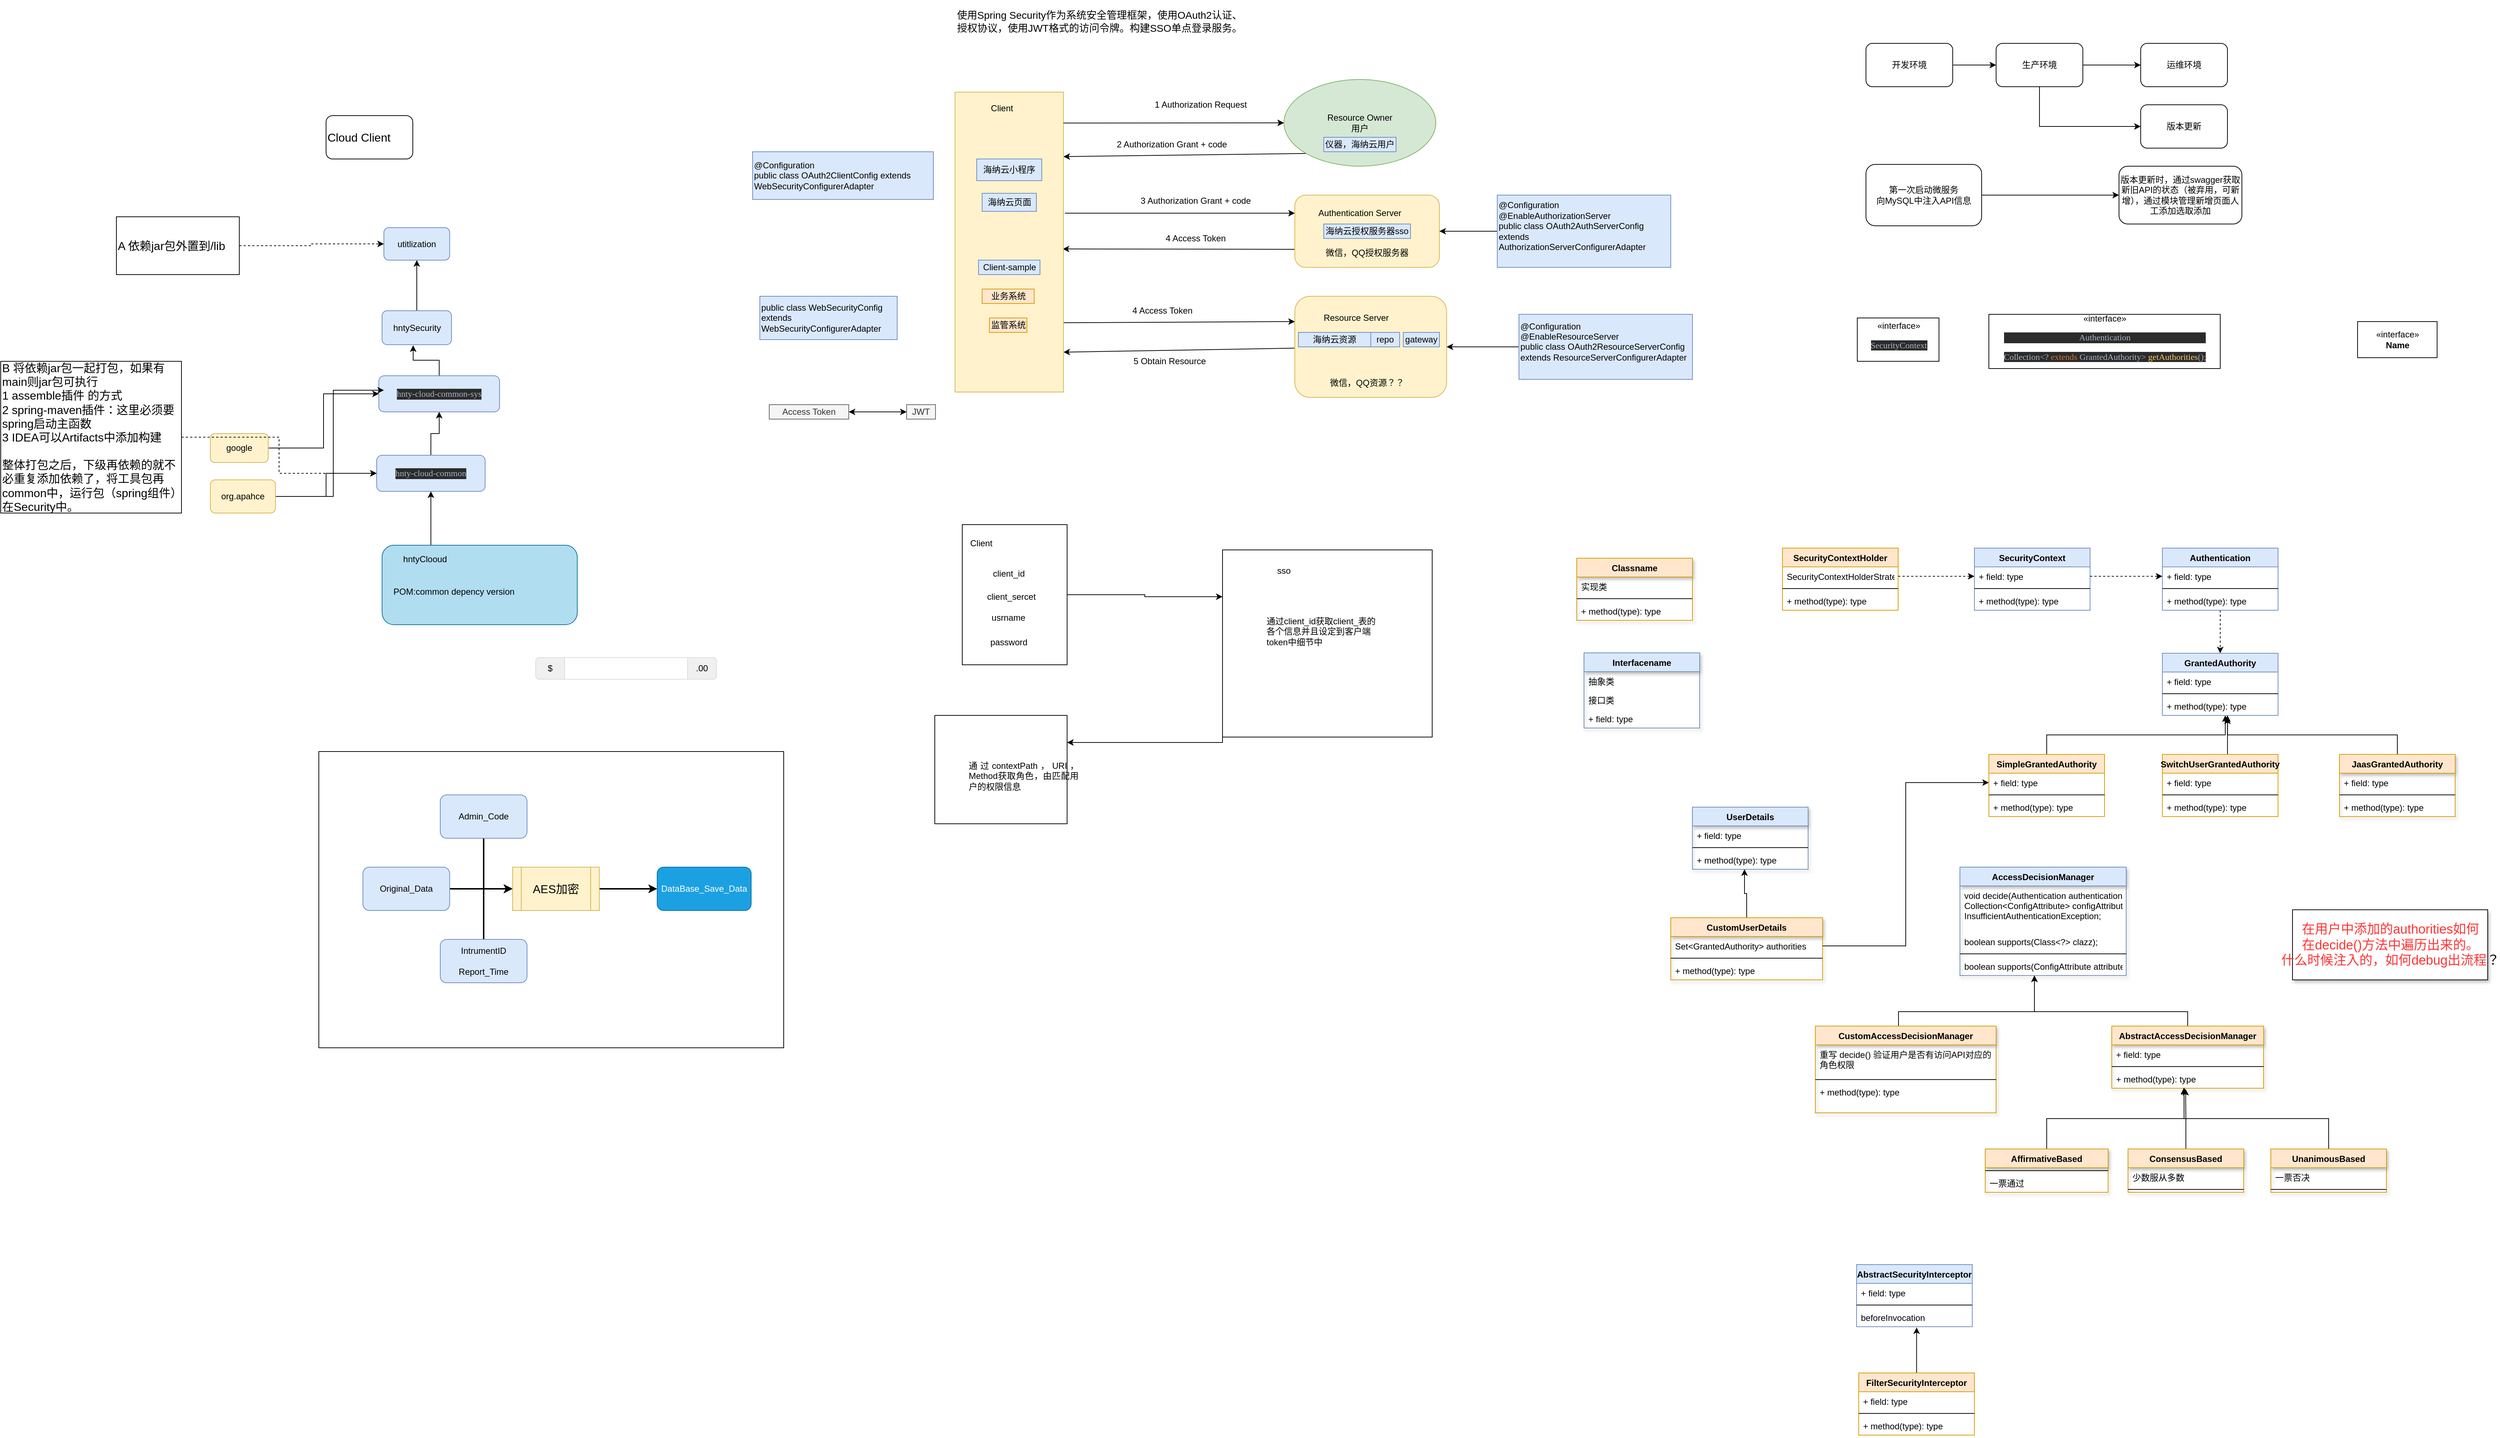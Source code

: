 <mxfile version="12.4.8" type="github">
  <diagram id="NZ1MvinwC9dphN5qzvx4" name="Page-1">
    <mxGraphModel dx="2658" dy="651" grid="1" gridSize="10" guides="1" tooltips="1" connect="1" arrows="1" fold="1" page="1" pageScale="1" pageWidth="827" pageHeight="1169" math="0" shadow="0">
      <root>
        <mxCell id="0"/>
        <mxCell id="1" parent="0"/>
        <mxCell id="QCKz1rk2ccgRRMg8vA8--26" value="" style="rounded=0;whiteSpace=wrap;html=1;" parent="1" vertex="1">
          <mxGeometry x="72" y="1050" width="183" height="150" as="geometry"/>
        </mxCell>
        <mxCell id="hAzDHQYxlsSDVjP9j_ip-12" value="" style="rounded=0;whiteSpace=wrap;html=1;" parent="1" vertex="1">
          <mxGeometry x="-780" y="1100" width="643" height="410" as="geometry"/>
        </mxCell>
        <mxCell id="EbfM9CHVRym8zktASDZ2-1" value="&lt;p class=&quot;MsoNormal&quot;&gt;&lt;span style=&quot;font-size: 10.5pt&quot;&gt;&lt;font face=&quot;等线&quot;&gt;使用&lt;/font&gt;Spring&lt;/span&gt;&lt;span style=&quot;font-size: 10.5pt&quot;&gt;&amp;nbsp;Security&lt;/span&gt;&lt;span style=&quot;font-size: 10.5pt&quot;&gt;作为系统安全管理框架，使用&lt;/span&gt;&lt;span style=&quot;font-size: 10.5pt&quot;&gt;OAuth2&lt;/span&gt;&lt;span style=&quot;font-size: 10.5pt&quot;&gt;认证、授权协议，使用&lt;/span&gt;&lt;span style=&quot;font-size: 10.5pt&quot;&gt;JWT&lt;/span&gt;&lt;span style=&quot;font-size: 10.5pt&quot;&gt;&lt;font face=&quot;等线&quot;&gt;格式的访问令牌。构建&lt;/font&gt;SSO单点登录服务。&lt;/span&gt;&lt;/p&gt;" style="text;html=1;strokeColor=none;fillColor=none;align=center;verticalAlign=middle;whiteSpace=wrap;rounded=0;" parent="1" vertex="1">
          <mxGeometry x="100" y="60" width="400" height="60" as="geometry"/>
        </mxCell>
        <mxCell id="EbfM9CHVRym8zktASDZ2-30" style="edgeStyle=none;rounded=0;orthogonalLoop=1;jettySize=auto;html=1;exitX=0;exitY=1;exitDx=0;exitDy=0;entryX=1;entryY=0.215;entryDx=0;entryDy=0;entryPerimeter=0;" parent="1" source="EbfM9CHVRym8zktASDZ2-14" target="EbfM9CHVRym8zktASDZ2-17" edge="1">
          <mxGeometry relative="1" as="geometry"/>
        </mxCell>
        <mxCell id="EbfM9CHVRym8zktASDZ2-14" value="Resource Owner&lt;br&gt;用户" style="ellipse;whiteSpace=wrap;html=1;fillColor=#d5e8d4;strokeColor=#82b366;" parent="1" vertex="1">
          <mxGeometry x="555" y="170" width="210" height="120" as="geometry"/>
        </mxCell>
        <mxCell id="EbfM9CHVRym8zktASDZ2-38" style="edgeStyle=none;rounded=0;orthogonalLoop=1;jettySize=auto;html=1;exitX=0;exitY=0.75;exitDx=0;exitDy=0;entryX=0.993;entryY=0.523;entryDx=0;entryDy=0;entryPerimeter=0;" parent="1" source="EbfM9CHVRym8zktASDZ2-15" target="EbfM9CHVRym8zktASDZ2-17" edge="1">
          <mxGeometry relative="1" as="geometry"/>
        </mxCell>
        <mxCell id="EbfM9CHVRym8zktASDZ2-15" value="" style="rounded=1;whiteSpace=wrap;html=1;fillColor=#fff2cc;strokeColor=#d6b656;" parent="1" vertex="1">
          <mxGeometry x="570" y="330" width="200" height="100" as="geometry"/>
        </mxCell>
        <mxCell id="EbfM9CHVRym8zktASDZ2-41" style="edgeStyle=none;rounded=0;orthogonalLoop=1;jettySize=auto;html=1;entryX=1;entryY=0.867;entryDx=0;entryDy=0;entryPerimeter=0;" parent="1" source="EbfM9CHVRym8zktASDZ2-16" target="EbfM9CHVRym8zktASDZ2-17" edge="1">
          <mxGeometry relative="1" as="geometry"/>
        </mxCell>
        <mxCell id="EbfM9CHVRym8zktASDZ2-16" value="" style="rounded=1;whiteSpace=wrap;html=1;fillColor=#fff2cc;strokeColor=#d6b656;" parent="1" vertex="1">
          <mxGeometry x="570" y="470" width="210" height="140" as="geometry"/>
        </mxCell>
        <mxCell id="EbfM9CHVRym8zktASDZ2-40" style="edgeStyle=none;rounded=0;orthogonalLoop=1;jettySize=auto;html=1;exitX=0.993;exitY=0.769;exitDx=0;exitDy=0;entryX=0;entryY=0.25;entryDx=0;entryDy=0;exitPerimeter=0;" parent="1" source="EbfM9CHVRym8zktASDZ2-17" target="EbfM9CHVRym8zktASDZ2-16" edge="1">
          <mxGeometry relative="1" as="geometry"/>
        </mxCell>
        <mxCell id="EbfM9CHVRym8zktASDZ2-17" value="" style="rounded=0;whiteSpace=wrap;html=1;fillColor=#fff2cc;strokeColor=#d6b656;" parent="1" vertex="1">
          <mxGeometry x="100" y="187.5" width="150" height="415" as="geometry"/>
        </mxCell>
        <mxCell id="EbfM9CHVRym8zktASDZ2-18" value="Client" style="text;html=1;strokeColor=none;fillColor=none;align=center;verticalAlign=middle;whiteSpace=wrap;rounded=0;" parent="1" vertex="1">
          <mxGeometry x="145" y="200" width="40" height="20" as="geometry"/>
        </mxCell>
        <mxCell id="EbfM9CHVRym8zktASDZ2-19" value="仪器，海纳云用户" style="text;html=1;strokeColor=#6c8ebf;fillColor=#dae8fc;align=center;verticalAlign=middle;whiteSpace=wrap;rounded=0;" parent="1" vertex="1">
          <mxGeometry x="610" y="250" width="100" height="20" as="geometry"/>
        </mxCell>
        <mxCell id="EbfM9CHVRym8zktASDZ2-20" value="Authentication Server" style="text;html=1;strokeColor=none;fillColor=none;align=center;verticalAlign=middle;whiteSpace=wrap;rounded=0;" parent="1" vertex="1">
          <mxGeometry x="590" y="340" width="140" height="30" as="geometry"/>
        </mxCell>
        <mxCell id="EbfM9CHVRym8zktASDZ2-24" value="Resource Server" style="text;html=1;strokeColor=none;fillColor=none;align=center;verticalAlign=middle;whiteSpace=wrap;rounded=0;" parent="1" vertex="1">
          <mxGeometry x="600" y="480" width="110" height="40" as="geometry"/>
        </mxCell>
        <mxCell id="EbfM9CHVRym8zktASDZ2-25" value="海纳云小程序" style="text;html=1;strokeColor=#6c8ebf;fillColor=#dae8fc;align=center;verticalAlign=middle;whiteSpace=wrap;rounded=0;" parent="1" vertex="1">
          <mxGeometry x="130" y="280" width="90" height="30" as="geometry"/>
        </mxCell>
        <mxCell id="EbfM9CHVRym8zktASDZ2-26" value="海纳云页面" style="text;html=1;strokeColor=#6c8ebf;fillColor=#dae8fc;align=center;verticalAlign=middle;whiteSpace=wrap;rounded=0;" parent="1" vertex="1">
          <mxGeometry x="137.5" y="327.5" width="75" height="25" as="geometry"/>
        </mxCell>
        <mxCell id="EbfM9CHVRym8zktASDZ2-27" value="" style="endArrow=classic;html=1;exitX=1;exitY=0.103;exitDx=0;exitDy=0;entryX=0;entryY=0.5;entryDx=0;entryDy=0;exitPerimeter=0;" parent="1" source="EbfM9CHVRym8zktASDZ2-17" target="EbfM9CHVRym8zktASDZ2-14" edge="1">
          <mxGeometry width="50" height="50" relative="1" as="geometry">
            <mxPoint x="350" y="230" as="sourcePoint"/>
            <mxPoint x="400" y="180" as="targetPoint"/>
          </mxGeometry>
        </mxCell>
        <mxCell id="EbfM9CHVRym8zktASDZ2-28" value="1 Authorization Request" style="text;html=1;strokeColor=none;fillColor=none;align=center;verticalAlign=middle;whiteSpace=wrap;rounded=0;" parent="1" vertex="1">
          <mxGeometry x="360" y="190" width="160" height="30" as="geometry"/>
        </mxCell>
        <mxCell id="EbfM9CHVRym8zktASDZ2-31" value="2 Authorization Grant + code" style="text;html=1;strokeColor=none;fillColor=none;align=center;verticalAlign=middle;whiteSpace=wrap;rounded=0;" parent="1" vertex="1">
          <mxGeometry x="310" y="250" width="180" height="20" as="geometry"/>
        </mxCell>
        <mxCell id="EbfM9CHVRym8zktASDZ2-32" value="海纳云授权服务器sso" style="text;html=1;strokeColor=#6c8ebf;fillColor=#dae8fc;align=center;verticalAlign=middle;whiteSpace=wrap;rounded=0;" parent="1" vertex="1">
          <mxGeometry x="610" y="370" width="120" height="20" as="geometry"/>
        </mxCell>
        <mxCell id="EbfM9CHVRym8zktASDZ2-33" value="微信，QQ授权服务器" style="text;html=1;strokeColor=none;fillColor=none;align=center;verticalAlign=middle;whiteSpace=wrap;rounded=0;" parent="1" vertex="1">
          <mxGeometry x="610" y="400" width="120" height="20" as="geometry"/>
        </mxCell>
        <mxCell id="EbfM9CHVRym8zktASDZ2-34" value="海纳云资源" style="text;html=1;strokeColor=#6c8ebf;fillColor=#dae8fc;align=center;verticalAlign=middle;whiteSpace=wrap;rounded=0;" parent="1" vertex="1">
          <mxGeometry x="575" y="520" width="100" height="20" as="geometry"/>
        </mxCell>
        <mxCell id="EbfM9CHVRym8zktASDZ2-35" value="微信，QQ资源？？" style="text;html=1;strokeColor=none;fillColor=none;align=center;verticalAlign=middle;whiteSpace=wrap;rounded=0;" parent="1" vertex="1">
          <mxGeometry x="610" y="580" width="120" height="20" as="geometry"/>
        </mxCell>
        <mxCell id="EbfM9CHVRym8zktASDZ2-36" value="" style="endArrow=classic;html=1;entryX=0;entryY=0.25;entryDx=0;entryDy=0;" parent="1" target="EbfM9CHVRym8zktASDZ2-15" edge="1">
          <mxGeometry width="50" height="50" relative="1" as="geometry">
            <mxPoint x="252" y="355" as="sourcePoint"/>
            <mxPoint x="400" y="350" as="targetPoint"/>
          </mxGeometry>
        </mxCell>
        <mxCell id="EbfM9CHVRym8zktASDZ2-37" value="3 Authorization Grant + code" style="text;html=1;strokeColor=none;fillColor=none;align=center;verticalAlign=middle;whiteSpace=wrap;rounded=0;" parent="1" vertex="1">
          <mxGeometry x="346" y="328" width="174" height="20" as="geometry"/>
        </mxCell>
        <mxCell id="EbfM9CHVRym8zktASDZ2-39" value="4 Access Token" style="text;html=1;strokeColor=none;fillColor=none;align=center;verticalAlign=middle;whiteSpace=wrap;rounded=0;" parent="1" vertex="1">
          <mxGeometry x="346" y="380" width="174" height="20" as="geometry"/>
        </mxCell>
        <mxCell id="EbfM9CHVRym8zktASDZ2-44" value="4 Access Token" style="text;html=1;strokeColor=none;fillColor=none;align=center;verticalAlign=middle;whiteSpace=wrap;rounded=0;" parent="1" vertex="1">
          <mxGeometry x="300" y="480" width="174" height="20" as="geometry"/>
        </mxCell>
        <mxCell id="EbfM9CHVRym8zktASDZ2-45" value="5 Obtain Resource" style="text;html=1;strokeColor=none;fillColor=none;align=center;verticalAlign=middle;whiteSpace=wrap;rounded=0;" parent="1" vertex="1">
          <mxGeometry x="310" y="550" width="174" height="20" as="geometry"/>
        </mxCell>
        <mxCell id="EbfM9CHVRym8zktASDZ2-46" value="Access Token" style="text;html=1;strokeColor=#666666;fillColor=#f5f5f5;align=center;verticalAlign=middle;whiteSpace=wrap;rounded=0;fontColor=#333333;" parent="1" vertex="1">
          <mxGeometry x="-157" y="620" width="110" height="20" as="geometry"/>
        </mxCell>
        <mxCell id="EbfM9CHVRym8zktASDZ2-47" value="JWT" style="text;html=1;strokeColor=#666666;fillColor=#f5f5f5;align=center;verticalAlign=middle;whiteSpace=wrap;rounded=0;fontColor=#333333;" parent="1" vertex="1">
          <mxGeometry x="33" y="620" width="40" height="20" as="geometry"/>
        </mxCell>
        <mxCell id="EbfM9CHVRym8zktASDZ2-49" value="" style="endArrow=classic;startArrow=classic;html=1;exitX=1;exitY=0.5;exitDx=0;exitDy=0;entryX=0;entryY=0.5;entryDx=0;entryDy=0;" parent="1" source="EbfM9CHVRym8zktASDZ2-46" target="EbfM9CHVRym8zktASDZ2-47" edge="1">
          <mxGeometry width="50" height="50" relative="1" as="geometry">
            <mxPoint x="-27" y="630" as="sourcePoint"/>
            <mxPoint x="23" y="580" as="targetPoint"/>
          </mxGeometry>
        </mxCell>
        <mxCell id="EbfM9CHVRym8zktASDZ2-68" style="edgeStyle=orthogonalEdgeStyle;rounded=0;orthogonalLoop=1;jettySize=auto;html=1;entryX=1;entryY=0.5;entryDx=0;entryDy=0;" parent="1" source="EbfM9CHVRym8zktASDZ2-55" target="EbfM9CHVRym8zktASDZ2-15" edge="1">
          <mxGeometry relative="1" as="geometry"/>
        </mxCell>
        <mxCell id="EbfM9CHVRym8zktASDZ2-55" value="&lt;div&gt;@Configuration&lt;/div&gt;&lt;div&gt;@EnableAuthorizationServer&lt;/div&gt;&lt;div&gt;public class OAuth2AuthServerConfig extends AuthorizationServerConfigurerAdapter&amp;nbsp;&lt;/div&gt;&lt;div&gt;&lt;br&gt;&lt;/div&gt;" style="text;html=1;strokeColor=#6c8ebf;fillColor=#dae8fc;align=left;verticalAlign=middle;whiteSpace=wrap;rounded=0;" parent="1" vertex="1">
          <mxGeometry x="850" y="330" width="240" height="100" as="geometry"/>
        </mxCell>
        <mxCell id="EbfM9CHVRym8zktASDZ2-69" style="edgeStyle=orthogonalEdgeStyle;rounded=0;orthogonalLoop=1;jettySize=auto;html=1;" parent="1" source="EbfM9CHVRym8zktASDZ2-56" target="EbfM9CHVRym8zktASDZ2-16" edge="1">
          <mxGeometry relative="1" as="geometry"/>
        </mxCell>
        <mxCell id="EbfM9CHVRym8zktASDZ2-56" value="&lt;div&gt;@Configuration&lt;/div&gt;&lt;div&gt;@EnableResourceServer&lt;/div&gt;&lt;div&gt;public class OAuth2ResourceServerConfig extends ResourceServerConfigurerAdapter&lt;/div&gt;&lt;div&gt;&lt;br&gt;&lt;/div&gt;" style="text;html=1;strokeColor=#6c8ebf;fillColor=#dae8fc;align=left;verticalAlign=middle;whiteSpace=wrap;rounded=0;" parent="1" vertex="1">
          <mxGeometry x="880" y="495" width="240" height="90" as="geometry"/>
        </mxCell>
        <mxCell id="EbfM9CHVRym8zktASDZ2-57" value="Client-sample" style="text;html=1;strokeColor=#6c8ebf;fillColor=#dae8fc;align=center;verticalAlign=middle;whiteSpace=wrap;rounded=0;" parent="1" vertex="1">
          <mxGeometry x="132.5" y="420" width="85" height="20" as="geometry"/>
        </mxCell>
        <mxCell id="EbfM9CHVRym8zktASDZ2-58" value="业务系统" style="text;html=1;strokeColor=#d79b00;fillColor=#ffe6cc;align=center;verticalAlign=middle;whiteSpace=wrap;rounded=0;" parent="1" vertex="1">
          <mxGeometry x="137.5" y="460" width="72" height="20" as="geometry"/>
        </mxCell>
        <mxCell id="EbfM9CHVRym8zktASDZ2-59" value="监管系统" style="text;html=1;strokeColor=#d79b00;fillColor=#ffe6cc;align=center;verticalAlign=middle;whiteSpace=wrap;rounded=0;" parent="1" vertex="1">
          <mxGeometry x="147.5" y="500" width="52" height="20" as="geometry"/>
        </mxCell>
        <mxCell id="EbfM9CHVRym8zktASDZ2-62" value="repo" style="text;html=1;strokeColor=#6c8ebf;fillColor=#dae8fc;align=center;verticalAlign=middle;whiteSpace=wrap;rounded=0;" parent="1" vertex="1">
          <mxGeometry x="675" y="520" width="40" height="20" as="geometry"/>
        </mxCell>
        <mxCell id="EbfM9CHVRym8zktASDZ2-63" value="gateway" style="text;html=1;strokeColor=#6c8ebf;fillColor=#dae8fc;align=center;verticalAlign=middle;whiteSpace=wrap;rounded=0;" parent="1" vertex="1">
          <mxGeometry x="720" y="520" width="50" height="20" as="geometry"/>
        </mxCell>
        <mxCell id="EbfM9CHVRym8zktASDZ2-64" style="edgeStyle=none;rounded=0;orthogonalLoop=1;jettySize=auto;html=1;exitX=0.5;exitY=1;exitDx=0;exitDy=0;" parent="1" source="EbfM9CHVRym8zktASDZ2-34" target="EbfM9CHVRym8zktASDZ2-34" edge="1">
          <mxGeometry relative="1" as="geometry"/>
        </mxCell>
        <mxCell id="EbfM9CHVRym8zktASDZ2-66" value="&lt;div&gt;@Configuration&lt;/div&gt;&lt;div&gt;public class OAuth2ClientConfig extends WebSecurityConfigurerAdapter&lt;/div&gt;" style="text;html=1;strokeColor=#6c8ebf;fillColor=#dae8fc;align=left;verticalAlign=middle;whiteSpace=wrap;rounded=0;" parent="1" vertex="1">
          <mxGeometry x="-180" y="270" width="250" height="66" as="geometry"/>
        </mxCell>
        <mxCell id="EbfM9CHVRym8zktASDZ2-75" value="public class WebSecurityConfig extends WebSecurityConfigurerAdapter" style="text;html=1;strokeColor=#6c8ebf;fillColor=#dae8fc;align=left;verticalAlign=middle;whiteSpace=wrap;rounded=0;" parent="1" vertex="1">
          <mxGeometry x="-170" y="470" width="190" height="60" as="geometry"/>
        </mxCell>
        <mxCell id="ykTJ9mZG1ceql4sSW9hh-20" style="edgeStyle=orthogonalEdgeStyle;rounded=0;orthogonalLoop=1;jettySize=auto;html=1;exitX=0.25;exitY=0;exitDx=0;exitDy=0;entryX=0.5;entryY=1;entryDx=0;entryDy=0;fontSize=16;" parent="1" source="ykTJ9mZG1ceql4sSW9hh-1" target="ykTJ9mZG1ceql4sSW9hh-6" edge="1">
          <mxGeometry relative="1" as="geometry"/>
        </mxCell>
        <mxCell id="ykTJ9mZG1ceql4sSW9hh-1" value="" style="rounded=1;whiteSpace=wrap;html=1;fillColor=#b1ddf0;strokeColor=#10739e;" parent="1" vertex="1">
          <mxGeometry x="-692.5" y="814.5" width="270" height="110" as="geometry"/>
        </mxCell>
        <mxCell id="ykTJ9mZG1ceql4sSW9hh-2" value="hntyClooud" style="text;html=1;strokeColor=none;fillColor=none;align=center;verticalAlign=middle;whiteSpace=wrap;rounded=0;direction=south;" parent="1" vertex="1">
          <mxGeometry x="-673" y="821" width="80" height="25" as="geometry"/>
        </mxCell>
        <mxCell id="ykTJ9mZG1ceql4sSW9hh-3" value="POM:common depency version" style="text;html=1;strokeColor=none;fillColor=none;align=center;verticalAlign=middle;whiteSpace=wrap;rounded=0;" parent="1" vertex="1">
          <mxGeometry x="-678" y="859.5" width="170" height="38" as="geometry"/>
        </mxCell>
        <mxCell id="ykTJ9mZG1ceql4sSW9hh-12" style="edgeStyle=orthogonalEdgeStyle;rounded=0;orthogonalLoop=1;jettySize=auto;html=1;exitX=0.5;exitY=0;exitDx=0;exitDy=0;" parent="1" source="ykTJ9mZG1ceql4sSW9hh-4" target="ykTJ9mZG1ceql4sSW9hh-11" edge="1">
          <mxGeometry relative="1" as="geometry"/>
        </mxCell>
        <mxCell id="ykTJ9mZG1ceql4sSW9hh-4" value="hntySecurity" style="rounded=1;whiteSpace=wrap;html=1;fillColor=#dae8fc;strokeColor=#6c8ebf;" parent="1" vertex="1">
          <mxGeometry x="-692.5" y="490" width="96" height="47" as="geometry"/>
        </mxCell>
        <mxCell id="ykTJ9mZG1ceql4sSW9hh-8" style="edgeStyle=orthogonalEdgeStyle;rounded=0;orthogonalLoop=1;jettySize=auto;html=1;exitX=0.5;exitY=0;exitDx=0;exitDy=0;entryX=0.448;entryY=1.019;entryDx=0;entryDy=0;entryPerimeter=0;" parent="1" source="ykTJ9mZG1ceql4sSW9hh-5" target="ykTJ9mZG1ceql4sSW9hh-4" edge="1">
          <mxGeometry relative="1" as="geometry"/>
        </mxCell>
        <mxCell id="ykTJ9mZG1ceql4sSW9hh-5" value="&lt;pre style=&quot;background-color: #2b2b2b ; color: #a9b7c6 ; font-family: &amp;#34;consolas&amp;#34; ; font-size: 9.0pt&quot;&gt;hnty-cloud-common-sys&lt;/pre&gt;" style="rounded=1;whiteSpace=wrap;html=1;fillColor=#dae8fc;strokeColor=#6c8ebf;" parent="1" vertex="1">
          <mxGeometry x="-697" y="580" width="167" height="50" as="geometry"/>
        </mxCell>
        <mxCell id="ykTJ9mZG1ceql4sSW9hh-7" style="edgeStyle=orthogonalEdgeStyle;rounded=0;orthogonalLoop=1;jettySize=auto;html=1;exitX=0.5;exitY=0;exitDx=0;exitDy=0;entryX=0.5;entryY=1;entryDx=0;entryDy=0;" parent="1" source="ykTJ9mZG1ceql4sSW9hh-6" target="ykTJ9mZG1ceql4sSW9hh-5" edge="1">
          <mxGeometry relative="1" as="geometry"/>
        </mxCell>
        <mxCell id="ykTJ9mZG1ceql4sSW9hh-6" value="&lt;pre style=&quot;background-color: #2b2b2b ; color: #a9b7c6 ; font-family: &amp;#34;consolas&amp;#34; ; font-size: 9.0pt&quot;&gt;hnty-cloud-common&lt;/pre&gt;" style="rounded=1;whiteSpace=wrap;html=1;fillColor=#dae8fc;strokeColor=#6c8ebf;" parent="1" vertex="1">
          <mxGeometry x="-700" y="690" width="150" height="50" as="geometry"/>
        </mxCell>
        <mxCell id="ykTJ9mZG1ceql4sSW9hh-15" style="edgeStyle=orthogonalEdgeStyle;rounded=0;orthogonalLoop=1;jettySize=auto;html=1;exitX=1;exitY=0.5;exitDx=0;exitDy=0;entryX=0;entryY=0.5;entryDx=0;entryDy=0;fontSize=16;" parent="1" source="ykTJ9mZG1ceql4sSW9hh-9" target="ykTJ9mZG1ceql4sSW9hh-6" edge="1">
          <mxGeometry relative="1" as="geometry"/>
        </mxCell>
        <mxCell id="ykTJ9mZG1ceql4sSW9hh-17" style="edgeStyle=orthogonalEdgeStyle;rounded=0;orthogonalLoop=1;jettySize=auto;html=1;exitX=1;exitY=0.5;exitDx=0;exitDy=0;fontSize=16;" parent="1" source="ykTJ9mZG1ceql4sSW9hh-9" edge="1">
          <mxGeometry relative="1" as="geometry">
            <mxPoint x="-690" y="600" as="targetPoint"/>
            <Array as="points">
              <mxPoint x="-760" y="747"/>
              <mxPoint x="-760" y="600"/>
            </Array>
          </mxGeometry>
        </mxCell>
        <mxCell id="ykTJ9mZG1ceql4sSW9hh-9" value="org.apahce" style="rounded=1;whiteSpace=wrap;html=1;fillColor=#fff2cc;strokeColor=#d6b656;" parent="1" vertex="1">
          <mxGeometry x="-930" y="724" width="90" height="46" as="geometry"/>
        </mxCell>
        <mxCell id="ykTJ9mZG1ceql4sSW9hh-16" style="edgeStyle=orthogonalEdgeStyle;rounded=0;orthogonalLoop=1;jettySize=auto;html=1;exitX=1;exitY=0.5;exitDx=0;exitDy=0;entryX=0;entryY=0.5;entryDx=0;entryDy=0;fontSize=16;" parent="1" source="ykTJ9mZG1ceql4sSW9hh-10" target="ykTJ9mZG1ceql4sSW9hh-5" edge="1">
          <mxGeometry relative="1" as="geometry"/>
        </mxCell>
        <mxCell id="ykTJ9mZG1ceql4sSW9hh-10" value="google" style="rounded=1;whiteSpace=wrap;html=1;fillColor=#fff2cc;strokeColor=#d6b656;" parent="1" vertex="1">
          <mxGeometry x="-930" y="660" width="80" height="40" as="geometry"/>
        </mxCell>
        <mxCell id="ykTJ9mZG1ceql4sSW9hh-11" value="utitlization" style="rounded=1;whiteSpace=wrap;html=1;fillColor=#dae8fc;strokeColor=#6c8ebf;" parent="1" vertex="1">
          <mxGeometry x="-690" y="375" width="91" height="45" as="geometry"/>
        </mxCell>
        <mxCell id="ykTJ9mZG1ceql4sSW9hh-18" style="edgeStyle=orthogonalEdgeStyle;rounded=0;orthogonalLoop=1;jettySize=auto;html=1;fontSize=16;dashed=1;" parent="1" source="ykTJ9mZG1ceql4sSW9hh-13" target="ykTJ9mZG1ceql4sSW9hh-11" edge="1">
          <mxGeometry relative="1" as="geometry"/>
        </mxCell>
        <mxCell id="ykTJ9mZG1ceql4sSW9hh-13" value="A 依赖jar包外置到/lib" style="rounded=0;whiteSpace=wrap;html=1;align=left;fontSize=16;" parent="1" vertex="1">
          <mxGeometry x="-1060" y="360" width="170" height="80" as="geometry"/>
        </mxCell>
        <mxCell id="ykTJ9mZG1ceql4sSW9hh-19" style="edgeStyle=orthogonalEdgeStyle;rounded=0;orthogonalLoop=1;jettySize=auto;html=1;entryX=0;entryY=0.5;entryDx=0;entryDy=0;fontSize=16;dashed=1;" parent="1" source="ykTJ9mZG1ceql4sSW9hh-14" target="ykTJ9mZG1ceql4sSW9hh-6" edge="1">
          <mxGeometry relative="1" as="geometry"/>
        </mxCell>
        <mxCell id="ykTJ9mZG1ceql4sSW9hh-14" value="B 将依赖jar包一起打包，如果有main则jar包可执行&lt;br style=&quot;font-size: 16px&quot;&gt;1 assemble插件 的方式&lt;br style=&quot;font-size: 16px&quot;&gt;2 spring-maven插件：这里必须要spring启动主函数&lt;br style=&quot;font-size: 16px&quot;&gt;3 IDEA可以Artifacts中添加构建&lt;br&gt;&lt;br&gt;整体打包之后，下级再依赖的就不必重复添加依赖了，将工具包再common中，运行包（spring组件）在Security中。" style="rounded=0;whiteSpace=wrap;html=1;align=left;fontSize=16;" parent="1" vertex="1">
          <mxGeometry x="-1220" y="560" width="250" height="210" as="geometry"/>
        </mxCell>
        <mxCell id="ykTJ9mZG1ceql4sSW9hh-21" value="Cloud Client" style="rounded=1;whiteSpace=wrap;html=1;fontSize=16;align=left;" parent="1" vertex="1">
          <mxGeometry x="-770" y="220" width="120" height="60" as="geometry"/>
        </mxCell>
        <mxCell id="hAzDHQYxlsSDVjP9j_ip-1" value="" style="html=1;shadow=0;dashed=0;shape=mxgraph.bootstrap.rrect;rSize=5;strokeColor=#dddddd;fillColor=#ffffff;spacingLeft=50;fontSize=14;align=left;fontColor=#dddddd;whiteSpace=wrap;" parent="1" vertex="1">
          <mxGeometry x="-480" y="970" width="250" height="30" as="geometry"/>
        </mxCell>
        <mxCell id="hAzDHQYxlsSDVjP9j_ip-2" value="$" style="html=1;shadow=0;dashed=0;shape=mxgraph.bootstrap.leftButton;rSize=5;strokeColor=#dddddd;fillColor=#f0f0f0;whiteSpace=wrap;resizeHeight=1;" parent="hAzDHQYxlsSDVjP9j_ip-1" vertex="1">
          <mxGeometry width="40" height="30" relative="1" as="geometry"/>
        </mxCell>
        <mxCell id="hAzDHQYxlsSDVjP9j_ip-3" value=".00" style="html=1;shadow=0;dashed=0;shape=mxgraph.bootstrap.rightButton;rSize=5;strokeColor=#dddddd;fillColor=#f0f0f0;whiteSpace=wrap;resizeHeight=1;" parent="hAzDHQYxlsSDVjP9j_ip-1" vertex="1">
          <mxGeometry x="1" width="40" height="30" relative="1" as="geometry">
            <mxPoint x="-40" as="offset"/>
          </mxGeometry>
        </mxCell>
        <mxCell id="hAzDHQYxlsSDVjP9j_ip-7" style="edgeStyle=orthogonalEdgeStyle;rounded=0;orthogonalLoop=1;jettySize=auto;html=1;exitX=1;exitY=0.5;exitDx=0;exitDy=0;entryX=0;entryY=0.5;entryDx=0;entryDy=0;endArrow=classic;endFill=1;strokeWidth=2;" parent="1" source="hAzDHQYxlsSDVjP9j_ip-4" target="hAzDHQYxlsSDVjP9j_ip-6" edge="1">
          <mxGeometry relative="1" as="geometry"/>
        </mxCell>
        <mxCell id="hAzDHQYxlsSDVjP9j_ip-4" value="Original_Data" style="rounded=1;whiteSpace=wrap;html=1;fillColor=#dae8fc;strokeColor=#6c8ebf;" parent="1" vertex="1">
          <mxGeometry x="-719" y="1260" width="120" height="60" as="geometry"/>
        </mxCell>
        <mxCell id="hAzDHQYxlsSDVjP9j_ip-8" style="edgeStyle=orthogonalEdgeStyle;rounded=0;orthogonalLoop=1;jettySize=auto;html=1;exitX=0.5;exitY=0;exitDx=0;exitDy=0;strokeWidth=2;" parent="1" source="hAzDHQYxlsSDVjP9j_ip-5" edge="1">
          <mxGeometry relative="1" as="geometry">
            <mxPoint x="-512" y="1290" as="targetPoint"/>
            <Array as="points">
              <mxPoint x="-552" y="1290"/>
            </Array>
          </mxGeometry>
        </mxCell>
        <mxCell id="hAzDHQYxlsSDVjP9j_ip-5" value="IntrumentID&lt;br&gt;&lt;br&gt;Report_Time" style="rounded=1;whiteSpace=wrap;html=1;fillColor=#dae8fc;strokeColor=#6c8ebf;" parent="1" vertex="1">
          <mxGeometry x="-612" y="1360" width="120" height="60" as="geometry"/>
        </mxCell>
        <mxCell id="hAzDHQYxlsSDVjP9j_ip-10" style="edgeStyle=orthogonalEdgeStyle;rounded=0;orthogonalLoop=1;jettySize=auto;html=1;strokeWidth=2;endArrow=classic;endFill=1;" parent="1" source="hAzDHQYxlsSDVjP9j_ip-6" target="hAzDHQYxlsSDVjP9j_ip-9" edge="1">
          <mxGeometry relative="1" as="geometry"/>
        </mxCell>
        <mxCell id="hAzDHQYxlsSDVjP9j_ip-6" value="&lt;p class=&quot;MsoNormal&quot;&gt;&lt;span style=&quot;font-size: 12.0pt&quot;&gt;AES加密&lt;/span&gt;&lt;/p&gt;" style="shape=process;whiteSpace=wrap;html=1;backgroundOutline=1;fillColor=#fff2cc;strokeColor=#d6b656;" parent="1" vertex="1">
          <mxGeometry x="-512" y="1260" width="120" height="60" as="geometry"/>
        </mxCell>
        <mxCell id="hAzDHQYxlsSDVjP9j_ip-9" value="DataBase_Save_Data" style="rounded=1;whiteSpace=wrap;html=1;fillColor=#1ba1e2;strokeColor=#006EAF;fontColor=#ffffff;" parent="1" vertex="1">
          <mxGeometry x="-312" y="1260" width="130" height="60" as="geometry"/>
        </mxCell>
        <mxCell id="hAzDHQYxlsSDVjP9j_ip-13" style="edgeStyle=orthogonalEdgeStyle;rounded=0;orthogonalLoop=1;jettySize=auto;html=1;entryX=0;entryY=0.5;entryDx=0;entryDy=0;endArrow=classic;endFill=1;strokeWidth=2;" parent="1" source="hAzDHQYxlsSDVjP9j_ip-11" target="hAzDHQYxlsSDVjP9j_ip-6" edge="1">
          <mxGeometry relative="1" as="geometry"/>
        </mxCell>
        <mxCell id="hAzDHQYxlsSDVjP9j_ip-11" value="Admin_Code" style="rounded=1;whiteSpace=wrap;html=1;fillColor=#dae8fc;strokeColor=#6c8ebf;" parent="1" vertex="1">
          <mxGeometry x="-612" y="1160" width="120" height="60" as="geometry"/>
        </mxCell>
        <mxCell id="QCKz1rk2ccgRRMg8vA8--23" style="edgeStyle=orthogonalEdgeStyle;rounded=0;orthogonalLoop=1;jettySize=auto;html=1;entryX=0;entryY=0.25;entryDx=0;entryDy=0;" parent="1" source="QCKz1rk2ccgRRMg8vA8--14" target="QCKz1rk2ccgRRMg8vA8--20" edge="1">
          <mxGeometry relative="1" as="geometry"/>
        </mxCell>
        <mxCell id="QCKz1rk2ccgRRMg8vA8--14" value="" style="rounded=0;whiteSpace=wrap;html=1;" parent="1" vertex="1">
          <mxGeometry x="110" y="786" width="145" height="194" as="geometry"/>
        </mxCell>
        <mxCell id="QCKz1rk2ccgRRMg8vA8--15" value="Client&amp;nbsp;" style="text;html=1;strokeColor=none;fillColor=none;align=center;verticalAlign=middle;whiteSpace=wrap;rounded=0;" parent="1" vertex="1">
          <mxGeometry x="118" y="801.5" width="40" height="20" as="geometry"/>
        </mxCell>
        <mxCell id="QCKz1rk2ccgRRMg8vA8--16" value="client_id" style="text;html=1;strokeColor=none;fillColor=none;align=center;verticalAlign=middle;whiteSpace=wrap;rounded=0;" parent="1" vertex="1">
          <mxGeometry x="128.5" y="837" width="91" height="34" as="geometry"/>
        </mxCell>
        <mxCell id="QCKz1rk2ccgRRMg8vA8--17" value="client_sercet" style="text;html=1;strokeColor=none;fillColor=none;align=center;verticalAlign=middle;whiteSpace=wrap;rounded=0;" parent="1" vertex="1">
          <mxGeometry x="158" y="875.5" width="40" height="20" as="geometry"/>
        </mxCell>
        <mxCell id="QCKz1rk2ccgRRMg8vA8--18" value="usrname" style="text;html=1;strokeColor=none;fillColor=none;align=center;verticalAlign=middle;whiteSpace=wrap;rounded=0;" parent="1" vertex="1">
          <mxGeometry x="154" y="904.5" width="40" height="20" as="geometry"/>
        </mxCell>
        <mxCell id="QCKz1rk2ccgRRMg8vA8--19" value="password" style="text;html=1;strokeColor=none;fillColor=none;align=center;verticalAlign=middle;whiteSpace=wrap;rounded=0;" parent="1" vertex="1">
          <mxGeometry x="133.5" y="933.5" width="81" height="30" as="geometry"/>
        </mxCell>
        <mxCell id="QCKz1rk2ccgRRMg8vA8--27" style="edgeStyle=orthogonalEdgeStyle;rounded=0;orthogonalLoop=1;jettySize=auto;html=1;exitX=0;exitY=0.75;exitDx=0;exitDy=0;entryX=1;entryY=0.25;entryDx=0;entryDy=0;" parent="1" source="QCKz1rk2ccgRRMg8vA8--20" target="QCKz1rk2ccgRRMg8vA8--26" edge="1">
          <mxGeometry relative="1" as="geometry">
            <Array as="points">
              <mxPoint x="470" y="1088"/>
            </Array>
          </mxGeometry>
        </mxCell>
        <mxCell id="QCKz1rk2ccgRRMg8vA8--20" value="" style="rounded=0;whiteSpace=wrap;html=1;" parent="1" vertex="1">
          <mxGeometry x="470" y="821" width="290" height="259" as="geometry"/>
        </mxCell>
        <mxCell id="QCKz1rk2ccgRRMg8vA8--22" value="sso" style="text;html=1;strokeColor=none;fillColor=none;align=center;verticalAlign=middle;whiteSpace=wrap;rounded=0;" parent="1" vertex="1">
          <mxGeometry x="535" y="839.5" width="40" height="20" as="geometry"/>
        </mxCell>
        <mxCell id="QCKz1rk2ccgRRMg8vA8--24" value="通过client_id获取client_表的各个信息并且设定到客户端token中细节中" style="text;html=1;strokeColor=none;fillColor=none;align=left;verticalAlign=middle;whiteSpace=wrap;rounded=0;" parent="1" vertex="1">
          <mxGeometry x="528.5" y="895.5" width="163" height="76" as="geometry"/>
        </mxCell>
        <mxCell id="QCKz1rk2ccgRRMg8vA8--25" value="&lt;div style=&quot;text-align: justify&quot;&gt;&lt;span&gt;通过contextPath，URI，Method获取角色，由匹配用户的权限信息&lt;/span&gt;&lt;/div&gt;" style="text;html=1;strokeColor=none;fillColor=none;align=center;verticalAlign=middle;whiteSpace=wrap;rounded=0;" parent="1" vertex="1">
          <mxGeometry x="118" y="1099" width="154" height="70" as="geometry"/>
        </mxCell>
        <mxCell id="4rBZ-rB15u3rt3FYG79K-1" style="edgeStyle=orthogonalEdgeStyle;rounded=0;orthogonalLoop=1;jettySize=auto;html=1;entryX=0;entryY=0.5;entryDx=0;entryDy=0;" parent="1" source="eYOd4Z1K1igR0sVCnVpQ-1" target="eYOd4Z1K1igR0sVCnVpQ-2" edge="1">
          <mxGeometry relative="1" as="geometry"/>
        </mxCell>
        <mxCell id="eYOd4Z1K1igR0sVCnVpQ-1" value="第一次启动微服务&lt;br&gt;向MySQL中注入API信息" style="rounded=1;whiteSpace=wrap;html=1;" parent="1" vertex="1">
          <mxGeometry x="1360" y="287.5" width="160" height="85" as="geometry"/>
        </mxCell>
        <mxCell id="eYOd4Z1K1igR0sVCnVpQ-2" value="版本更新时，通过swagger获取新旧API的状态（被弃用，可新增），通过模块管理新增页面人工添加选取添加" style="rounded=1;whiteSpace=wrap;html=1;" parent="1" vertex="1">
          <mxGeometry x="1710" y="290" width="170" height="80" as="geometry"/>
        </mxCell>
        <mxCell id="eYOd4Z1K1igR0sVCnVpQ-5" value="" style="edgeStyle=orthogonalEdgeStyle;rounded=0;orthogonalLoop=1;jettySize=auto;html=1;" parent="1" source="eYOd4Z1K1igR0sVCnVpQ-3" target="eYOd4Z1K1igR0sVCnVpQ-4" edge="1">
          <mxGeometry relative="1" as="geometry"/>
        </mxCell>
        <mxCell id="eYOd4Z1K1igR0sVCnVpQ-3" value="开发环境" style="rounded=1;whiteSpace=wrap;html=1;" parent="1" vertex="1">
          <mxGeometry x="1360" y="120" width="120" height="60" as="geometry"/>
        </mxCell>
        <mxCell id="eYOd4Z1K1igR0sVCnVpQ-7" style="edgeStyle=orthogonalEdgeStyle;rounded=0;orthogonalLoop=1;jettySize=auto;html=1;" parent="1" source="eYOd4Z1K1igR0sVCnVpQ-4" target="eYOd4Z1K1igR0sVCnVpQ-6" edge="1">
          <mxGeometry relative="1" as="geometry"/>
        </mxCell>
        <mxCell id="eYOd4Z1K1igR0sVCnVpQ-9" style="edgeStyle=orthogonalEdgeStyle;rounded=0;orthogonalLoop=1;jettySize=auto;html=1;entryX=0;entryY=0.5;entryDx=0;entryDy=0;" parent="1" source="eYOd4Z1K1igR0sVCnVpQ-4" target="eYOd4Z1K1igR0sVCnVpQ-8" edge="1">
          <mxGeometry relative="1" as="geometry">
            <Array as="points">
              <mxPoint x="1600" y="235"/>
            </Array>
          </mxGeometry>
        </mxCell>
        <mxCell id="eYOd4Z1K1igR0sVCnVpQ-4" value="生产环境" style="rounded=1;whiteSpace=wrap;html=1;" parent="1" vertex="1">
          <mxGeometry x="1540" y="120" width="120" height="60" as="geometry"/>
        </mxCell>
        <mxCell id="eYOd4Z1K1igR0sVCnVpQ-6" value="运维环境" style="rounded=1;whiteSpace=wrap;html=1;" parent="1" vertex="1">
          <mxGeometry x="1740" y="120" width="120" height="60" as="geometry"/>
        </mxCell>
        <mxCell id="eYOd4Z1K1igR0sVCnVpQ-8" value="版本更新" style="rounded=1;whiteSpace=wrap;html=1;" parent="1" vertex="1">
          <mxGeometry x="1740" y="205" width="120" height="60" as="geometry"/>
        </mxCell>
        <mxCell id="USMyP67-8O-PpiU-QbpN-3" value="&amp;laquo;interface&amp;raquo;&lt;br&gt;&lt;b&gt;Name&lt;/b&gt;" style="html=1;" parent="1" vertex="1">
          <mxGeometry x="2040" y="505" width="110" height="50" as="geometry"/>
        </mxCell>
        <mxCell id="USMyP67-8O-PpiU-QbpN-10" value="«interface»&lt;br&gt;&lt;pre style=&quot;background-color: #2b2b2b ; color: #a9b7c6 ; font-family: &amp;#34;consolas&amp;#34; ; font-size: 9.0pt&quot;&gt;SecurityContext&lt;/pre&gt;" style="html=1;" parent="1" vertex="1">
          <mxGeometry x="1348" y="500" width="113" height="60" as="geometry"/>
        </mxCell>
        <mxCell id="USMyP67-8O-PpiU-QbpN-11" value="«interface»&lt;br&gt;&lt;pre style=&quot;background-color: #2b2b2b ; color: #a9b7c6 ; font-family: &amp;#34;consolas&amp;#34; ; font-size: 9.0pt&quot;&gt;Authentication&lt;/pre&gt;&lt;pre style=&quot;background-color: #2b2b2b ; color: #a9b7c6 ; font-family: &amp;#34;consolas&amp;#34; ; font-size: 9.0pt&quot;&gt;&lt;pre style=&quot;font-family: &amp;#34;consolas&amp;#34; ; font-size: 9pt&quot;&gt;Collection&amp;lt;? &lt;span style=&quot;color: #cc7832&quot;&gt;extends &lt;/span&gt;GrantedAuthority&amp;gt; &lt;span style=&quot;color: #ffc66d&quot;&gt;getAuthorities&lt;/span&gt;()&lt;span style=&quot;color: #cc7832&quot;&gt;;&lt;/span&gt;&lt;/pre&gt;&lt;/pre&gt;" style="html=1;" parent="1" vertex="1">
          <mxGeometry x="1530" y="495" width="320" height="75" as="geometry"/>
        </mxCell>
        <mxCell id="USMyP67-8O-PpiU-QbpN-18" value="SecurityContextHolder" style="swimlane;fontStyle=1;align=center;verticalAlign=top;childLayout=stackLayout;horizontal=1;startSize=26;horizontalStack=0;resizeParent=1;resizeParentMax=0;resizeLast=0;collapsible=1;marginBottom=0;fillColor=#ffe6cc;strokeColor=#d79b00;" parent="1" vertex="1">
          <mxGeometry x="1244.5" y="818.5" width="160" height="86" as="geometry"/>
        </mxCell>
        <mxCell id="USMyP67-8O-PpiU-QbpN-19" value="SecurityContextHolderStrategy strategy;" style="text;strokeColor=none;fillColor=none;align=left;verticalAlign=top;spacingLeft=4;spacingRight=4;overflow=hidden;rotatable=0;points=[[0,0.5],[1,0.5]];portConstraint=eastwest;" parent="USMyP67-8O-PpiU-QbpN-18" vertex="1">
          <mxGeometry y="26" width="160" height="26" as="geometry"/>
        </mxCell>
        <mxCell id="USMyP67-8O-PpiU-QbpN-20" value="" style="line;strokeWidth=1;fillColor=none;align=left;verticalAlign=middle;spacingTop=-1;spacingLeft=3;spacingRight=3;rotatable=0;labelPosition=right;points=[];portConstraint=eastwest;" parent="USMyP67-8O-PpiU-QbpN-18" vertex="1">
          <mxGeometry y="52" width="160" height="8" as="geometry"/>
        </mxCell>
        <mxCell id="USMyP67-8O-PpiU-QbpN-21" value="+ method(type): type" style="text;strokeColor=none;fillColor=none;align=left;verticalAlign=top;spacingLeft=4;spacingRight=4;overflow=hidden;rotatable=0;points=[[0,0.5],[1,0.5]];portConstraint=eastwest;" parent="USMyP67-8O-PpiU-QbpN-18" vertex="1">
          <mxGeometry y="60" width="160" height="26" as="geometry"/>
        </mxCell>
        <mxCell id="USMyP67-8O-PpiU-QbpN-22" value="SecurityContext" style="swimlane;fontStyle=1;align=center;verticalAlign=top;childLayout=stackLayout;horizontal=1;startSize=26;horizontalStack=0;resizeParent=1;resizeParentMax=0;resizeLast=0;collapsible=1;marginBottom=0;fillColor=#dae8fc;strokeColor=#6c8ebf;" parent="1" vertex="1">
          <mxGeometry x="1510" y="818.5" width="160" height="86" as="geometry"/>
        </mxCell>
        <mxCell id="USMyP67-8O-PpiU-QbpN-23" value="+ field: type" style="text;strokeColor=none;fillColor=none;align=left;verticalAlign=top;spacingLeft=4;spacingRight=4;overflow=hidden;rotatable=0;points=[[0,0.5],[1,0.5]];portConstraint=eastwest;" parent="USMyP67-8O-PpiU-QbpN-22" vertex="1">
          <mxGeometry y="26" width="160" height="26" as="geometry"/>
        </mxCell>
        <mxCell id="USMyP67-8O-PpiU-QbpN-24" value="" style="line;strokeWidth=1;fillColor=none;align=left;verticalAlign=middle;spacingTop=-1;spacingLeft=3;spacingRight=3;rotatable=0;labelPosition=right;points=[];portConstraint=eastwest;" parent="USMyP67-8O-PpiU-QbpN-22" vertex="1">
          <mxGeometry y="52" width="160" height="8" as="geometry"/>
        </mxCell>
        <mxCell id="USMyP67-8O-PpiU-QbpN-25" value="+ method(type): type" style="text;strokeColor=none;fillColor=none;align=left;verticalAlign=top;spacingLeft=4;spacingRight=4;overflow=hidden;rotatable=0;points=[[0,0.5],[1,0.5]];portConstraint=eastwest;" parent="USMyP67-8O-PpiU-QbpN-22" vertex="1">
          <mxGeometry y="60" width="160" height="26" as="geometry"/>
        </mxCell>
        <mxCell id="USMyP67-8O-PpiU-QbpN-36" style="edgeStyle=orthogonalEdgeStyle;rounded=0;orthogonalLoop=1;jettySize=auto;html=1;entryX=0.5;entryY=0;entryDx=0;entryDy=0;dashed=1;" parent="1" source="USMyP67-8O-PpiU-QbpN-26" target="USMyP67-8O-PpiU-QbpN-32" edge="1">
          <mxGeometry relative="1" as="geometry"/>
        </mxCell>
        <mxCell id="USMyP67-8O-PpiU-QbpN-26" value="Authentication" style="swimlane;fontStyle=1;align=center;verticalAlign=top;childLayout=stackLayout;horizontal=1;startSize=26;horizontalStack=0;resizeParent=1;resizeParentMax=0;resizeLast=0;collapsible=1;marginBottom=0;fillColor=#dae8fc;strokeColor=#6c8ebf;" parent="1" vertex="1">
          <mxGeometry x="1770" y="818.5" width="160" height="86" as="geometry"/>
        </mxCell>
        <mxCell id="USMyP67-8O-PpiU-QbpN-27" value="+ field: type" style="text;strokeColor=none;fillColor=none;align=left;verticalAlign=top;spacingLeft=4;spacingRight=4;overflow=hidden;rotatable=0;points=[[0,0.5],[1,0.5]];portConstraint=eastwest;" parent="USMyP67-8O-PpiU-QbpN-26" vertex="1">
          <mxGeometry y="26" width="160" height="26" as="geometry"/>
        </mxCell>
        <mxCell id="USMyP67-8O-PpiU-QbpN-28" value="" style="line;strokeWidth=1;fillColor=none;align=left;verticalAlign=middle;spacingTop=-1;spacingLeft=3;spacingRight=3;rotatable=0;labelPosition=right;points=[];portConstraint=eastwest;" parent="USMyP67-8O-PpiU-QbpN-26" vertex="1">
          <mxGeometry y="52" width="160" height="8" as="geometry"/>
        </mxCell>
        <mxCell id="USMyP67-8O-PpiU-QbpN-29" value="+ method(type): type" style="text;strokeColor=none;fillColor=none;align=left;verticalAlign=top;spacingLeft=4;spacingRight=4;overflow=hidden;rotatable=0;points=[[0,0.5],[1,0.5]];portConstraint=eastwest;" parent="USMyP67-8O-PpiU-QbpN-26" vertex="1">
          <mxGeometry y="60" width="160" height="26" as="geometry"/>
        </mxCell>
        <mxCell id="USMyP67-8O-PpiU-QbpN-30" style="edgeStyle=orthogonalEdgeStyle;rounded=0;orthogonalLoop=1;jettySize=auto;html=1;entryX=0;entryY=0.5;entryDx=0;entryDy=0;dashed=1;" parent="1" source="USMyP67-8O-PpiU-QbpN-19" target="USMyP67-8O-PpiU-QbpN-23" edge="1">
          <mxGeometry relative="1" as="geometry"/>
        </mxCell>
        <mxCell id="USMyP67-8O-PpiU-QbpN-31" style="edgeStyle=orthogonalEdgeStyle;rounded=0;orthogonalLoop=1;jettySize=auto;html=1;dashed=1;" parent="1" source="USMyP67-8O-PpiU-QbpN-23" target="USMyP67-8O-PpiU-QbpN-27" edge="1">
          <mxGeometry relative="1" as="geometry"/>
        </mxCell>
        <mxCell id="USMyP67-8O-PpiU-QbpN-32" value="GrantedAuthority" style="swimlane;fontStyle=1;align=center;verticalAlign=top;childLayout=stackLayout;horizontal=1;startSize=26;horizontalStack=0;resizeParent=1;resizeParentMax=0;resizeLast=0;collapsible=1;marginBottom=0;fillColor=#dae8fc;strokeColor=#6c8ebf;" parent="1" vertex="1">
          <mxGeometry x="1770" y="964" width="160" height="86" as="geometry"/>
        </mxCell>
        <mxCell id="USMyP67-8O-PpiU-QbpN-33" value="+ field: type" style="text;strokeColor=none;fillColor=none;align=left;verticalAlign=top;spacingLeft=4;spacingRight=4;overflow=hidden;rotatable=0;points=[[0,0.5],[1,0.5]];portConstraint=eastwest;" parent="USMyP67-8O-PpiU-QbpN-32" vertex="1">
          <mxGeometry y="26" width="160" height="26" as="geometry"/>
        </mxCell>
        <mxCell id="USMyP67-8O-PpiU-QbpN-34" value="" style="line;strokeWidth=1;fillColor=none;align=left;verticalAlign=middle;spacingTop=-1;spacingLeft=3;spacingRight=3;rotatable=0;labelPosition=right;points=[];portConstraint=eastwest;" parent="USMyP67-8O-PpiU-QbpN-32" vertex="1">
          <mxGeometry y="52" width="160" height="8" as="geometry"/>
        </mxCell>
        <mxCell id="USMyP67-8O-PpiU-QbpN-35" value="+ method(type): type" style="text;strokeColor=none;fillColor=none;align=left;verticalAlign=top;spacingLeft=4;spacingRight=4;overflow=hidden;rotatable=0;points=[[0,0.5],[1,0.5]];portConstraint=eastwest;" parent="USMyP67-8O-PpiU-QbpN-32" vertex="1">
          <mxGeometry y="60" width="160" height="26" as="geometry"/>
        </mxCell>
        <mxCell id="USMyP67-8O-PpiU-QbpN-57" style="edgeStyle=orthogonalEdgeStyle;rounded=0;orthogonalLoop=1;jettySize=auto;html=1;exitX=0.5;exitY=0;exitDx=0;exitDy=0;entryX=0.544;entryY=1;entryDx=0;entryDy=0;entryPerimeter=0;" parent="1" source="USMyP67-8O-PpiU-QbpN-37" target="USMyP67-8O-PpiU-QbpN-35" edge="1">
          <mxGeometry relative="1" as="geometry"/>
        </mxCell>
        <mxCell id="USMyP67-8O-PpiU-QbpN-37" value="SimpleGrantedAuthority" style="swimlane;fontStyle=1;align=center;verticalAlign=top;childLayout=stackLayout;horizontal=1;startSize=26;horizontalStack=0;resizeParent=1;resizeParentMax=0;resizeLast=0;collapsible=1;marginBottom=0;fillColor=#ffe6cc;strokeColor=#d79b00;" parent="1" vertex="1">
          <mxGeometry x="1530" y="1104" width="160" height="86" as="geometry"/>
        </mxCell>
        <mxCell id="USMyP67-8O-PpiU-QbpN-38" value="+ field: type" style="text;strokeColor=none;fillColor=none;align=left;verticalAlign=top;spacingLeft=4;spacingRight=4;overflow=hidden;rotatable=0;points=[[0,0.5],[1,0.5]];portConstraint=eastwest;" parent="USMyP67-8O-PpiU-QbpN-37" vertex="1">
          <mxGeometry y="26" width="160" height="26" as="geometry"/>
        </mxCell>
        <mxCell id="USMyP67-8O-PpiU-QbpN-39" value="" style="line;strokeWidth=1;fillColor=none;align=left;verticalAlign=middle;spacingTop=-1;spacingLeft=3;spacingRight=3;rotatable=0;labelPosition=right;points=[];portConstraint=eastwest;" parent="USMyP67-8O-PpiU-QbpN-37" vertex="1">
          <mxGeometry y="52" width="160" height="8" as="geometry"/>
        </mxCell>
        <mxCell id="USMyP67-8O-PpiU-QbpN-40" value="+ method(type): type" style="text;strokeColor=none;fillColor=none;align=left;verticalAlign=top;spacingLeft=4;spacingRight=4;overflow=hidden;rotatable=0;points=[[0,0.5],[1,0.5]];portConstraint=eastwest;" parent="USMyP67-8O-PpiU-QbpN-37" vertex="1">
          <mxGeometry y="60" width="160" height="26" as="geometry"/>
        </mxCell>
        <mxCell id="USMyP67-8O-PpiU-QbpN-58" style="edgeStyle=orthogonalEdgeStyle;rounded=0;orthogonalLoop=1;jettySize=auto;html=1;entryX=0.563;entryY=1.115;entryDx=0;entryDy=0;entryPerimeter=0;" parent="1" source="USMyP67-8O-PpiU-QbpN-41" target="USMyP67-8O-PpiU-QbpN-35" edge="1">
          <mxGeometry relative="1" as="geometry">
            <Array as="points">
              <mxPoint x="1860" y="1120"/>
              <mxPoint x="1860" y="1120"/>
            </Array>
          </mxGeometry>
        </mxCell>
        <mxCell id="USMyP67-8O-PpiU-QbpN-41" value="SwitchUserGrantedAuthority" style="swimlane;fontStyle=1;align=center;verticalAlign=top;childLayout=stackLayout;horizontal=1;startSize=26;horizontalStack=0;resizeParent=1;resizeParentMax=0;resizeLast=0;collapsible=1;marginBottom=0;fillColor=#ffe6cc;strokeColor=#d79b00;" parent="1" vertex="1">
          <mxGeometry x="1770" y="1104" width="160" height="86" as="geometry"/>
        </mxCell>
        <mxCell id="USMyP67-8O-PpiU-QbpN-42" value="+ field: type" style="text;strokeColor=none;fillColor=none;align=left;verticalAlign=top;spacingLeft=4;spacingRight=4;overflow=hidden;rotatable=0;points=[[0,0.5],[1,0.5]];portConstraint=eastwest;" parent="USMyP67-8O-PpiU-QbpN-41" vertex="1">
          <mxGeometry y="26" width="160" height="26" as="geometry"/>
        </mxCell>
        <mxCell id="USMyP67-8O-PpiU-QbpN-43" value="" style="line;strokeWidth=1;fillColor=none;align=left;verticalAlign=middle;spacingTop=-1;spacingLeft=3;spacingRight=3;rotatable=0;labelPosition=right;points=[];portConstraint=eastwest;" parent="USMyP67-8O-PpiU-QbpN-41" vertex="1">
          <mxGeometry y="52" width="160" height="8" as="geometry"/>
        </mxCell>
        <mxCell id="USMyP67-8O-PpiU-QbpN-44" value="+ method(type): type" style="text;strokeColor=none;fillColor=none;align=left;verticalAlign=top;spacingLeft=4;spacingRight=4;overflow=hidden;rotatable=0;points=[[0,0.5],[1,0.5]];portConstraint=eastwest;" parent="USMyP67-8O-PpiU-QbpN-41" vertex="1">
          <mxGeometry y="60" width="160" height="26" as="geometry"/>
        </mxCell>
        <mxCell id="USMyP67-8O-PpiU-QbpN-59" style="edgeStyle=orthogonalEdgeStyle;rounded=0;orthogonalLoop=1;jettySize=auto;html=1;entryX=0.563;entryY=1;entryDx=0;entryDy=0;entryPerimeter=0;" parent="1" source="USMyP67-8O-PpiU-QbpN-45" target="USMyP67-8O-PpiU-QbpN-35" edge="1">
          <mxGeometry relative="1" as="geometry"/>
        </mxCell>
        <mxCell id="USMyP67-8O-PpiU-QbpN-45" value="JaasGrantedAuthority" style="swimlane;fontStyle=1;align=center;verticalAlign=top;childLayout=stackLayout;horizontal=1;startSize=26;horizontalStack=0;resizeParent=1;resizeParentMax=0;resizeLast=0;collapsible=1;marginBottom=0;shadow=1;fillColor=#ffe6cc;strokeColor=#d79b00;" parent="1" vertex="1">
          <mxGeometry x="2015" y="1104" width="160" height="86" as="geometry"/>
        </mxCell>
        <mxCell id="USMyP67-8O-PpiU-QbpN-46" value="+ field: type" style="text;strokeColor=none;fillColor=none;align=left;verticalAlign=top;spacingLeft=4;spacingRight=4;overflow=hidden;rotatable=0;points=[[0,0.5],[1,0.5]];portConstraint=eastwest;" parent="USMyP67-8O-PpiU-QbpN-45" vertex="1">
          <mxGeometry y="26" width="160" height="26" as="geometry"/>
        </mxCell>
        <mxCell id="USMyP67-8O-PpiU-QbpN-47" value="" style="line;strokeWidth=1;fillColor=none;align=left;verticalAlign=middle;spacingTop=-1;spacingLeft=3;spacingRight=3;rotatable=0;labelPosition=right;points=[];portConstraint=eastwest;" parent="USMyP67-8O-PpiU-QbpN-45" vertex="1">
          <mxGeometry y="52" width="160" height="8" as="geometry"/>
        </mxCell>
        <mxCell id="USMyP67-8O-PpiU-QbpN-48" value="+ method(type): type" style="text;strokeColor=none;fillColor=none;align=left;verticalAlign=top;spacingLeft=4;spacingRight=4;overflow=hidden;rotatable=0;points=[[0,0.5],[1,0.5]];portConstraint=eastwest;" parent="USMyP67-8O-PpiU-QbpN-45" vertex="1">
          <mxGeometry y="60" width="160" height="26" as="geometry"/>
        </mxCell>
        <mxCell id="USMyP67-8O-PpiU-QbpN-49" value="Classname" style="swimlane;fontStyle=1;align=center;verticalAlign=top;childLayout=stackLayout;horizontal=1;startSize=26;horizontalStack=0;resizeParent=1;resizeParentMax=0;resizeLast=0;collapsible=1;marginBottom=0;shadow=1;fillColor=#ffe6cc;strokeColor=#d79b00;" parent="1" vertex="1">
          <mxGeometry x="960" y="832.5" width="160" height="86" as="geometry"/>
        </mxCell>
        <mxCell id="USMyP67-8O-PpiU-QbpN-50" value="实现类" style="text;strokeColor=none;fillColor=none;align=left;verticalAlign=top;spacingLeft=4;spacingRight=4;overflow=hidden;rotatable=0;points=[[0,0.5],[1,0.5]];portConstraint=eastwest;" parent="USMyP67-8O-PpiU-QbpN-49" vertex="1">
          <mxGeometry y="26" width="160" height="26" as="geometry"/>
        </mxCell>
        <mxCell id="USMyP67-8O-PpiU-QbpN-51" value="" style="line;strokeWidth=1;fillColor=none;align=left;verticalAlign=middle;spacingTop=-1;spacingLeft=3;spacingRight=3;rotatable=0;labelPosition=right;points=[];portConstraint=eastwest;" parent="USMyP67-8O-PpiU-QbpN-49" vertex="1">
          <mxGeometry y="52" width="160" height="8" as="geometry"/>
        </mxCell>
        <mxCell id="USMyP67-8O-PpiU-QbpN-52" value="+ method(type): type" style="text;strokeColor=none;fillColor=none;align=left;verticalAlign=top;spacingLeft=4;spacingRight=4;overflow=hidden;rotatable=0;points=[[0,0.5],[1,0.5]];portConstraint=eastwest;" parent="USMyP67-8O-PpiU-QbpN-49" vertex="1">
          <mxGeometry y="60" width="160" height="26" as="geometry"/>
        </mxCell>
        <mxCell id="USMyP67-8O-PpiU-QbpN-53" value="Interfacename" style="swimlane;fontStyle=1;childLayout=stackLayout;horizontal=1;startSize=26;fillColor=#dae8fc;horizontalStack=0;resizeParent=1;resizeParentMax=0;resizeLast=0;collapsible=1;marginBottom=0;shadow=1;strokeColor=#6c8ebf;" parent="1" vertex="1">
          <mxGeometry x="970" y="963.5" width="160" height="104" as="geometry"/>
        </mxCell>
        <mxCell id="USMyP67-8O-PpiU-QbpN-54" value="抽象类" style="text;strokeColor=none;fillColor=none;align=left;verticalAlign=top;spacingLeft=4;spacingRight=4;overflow=hidden;rotatable=0;points=[[0,0.5],[1,0.5]];portConstraint=eastwest;" parent="USMyP67-8O-PpiU-QbpN-53" vertex="1">
          <mxGeometry y="26" width="160" height="26" as="geometry"/>
        </mxCell>
        <mxCell id="USMyP67-8O-PpiU-QbpN-55" value="接口类" style="text;strokeColor=none;fillColor=none;align=left;verticalAlign=top;spacingLeft=4;spacingRight=4;overflow=hidden;rotatable=0;points=[[0,0.5],[1,0.5]];portConstraint=eastwest;" parent="USMyP67-8O-PpiU-QbpN-53" vertex="1">
          <mxGeometry y="52" width="160" height="26" as="geometry"/>
        </mxCell>
        <mxCell id="USMyP67-8O-PpiU-QbpN-56" value="+ field: type" style="text;strokeColor=none;fillColor=none;align=left;verticalAlign=top;spacingLeft=4;spacingRight=4;overflow=hidden;rotatable=0;points=[[0,0.5],[1,0.5]];portConstraint=eastwest;" parent="USMyP67-8O-PpiU-QbpN-53" vertex="1">
          <mxGeometry y="78" width="160" height="26" as="geometry"/>
        </mxCell>
        <mxCell id="USMyP67-8O-PpiU-QbpN-60" value="UserDetails" style="swimlane;fontStyle=1;align=center;verticalAlign=top;childLayout=stackLayout;horizontal=1;startSize=26;horizontalStack=0;resizeParent=1;resizeParentMax=0;resizeLast=0;collapsible=1;marginBottom=0;shadow=1;fillColor=#dae8fc;strokeColor=#6c8ebf;" parent="1" vertex="1">
          <mxGeometry x="1120" y="1177" width="160" height="86" as="geometry"/>
        </mxCell>
        <mxCell id="USMyP67-8O-PpiU-QbpN-61" value="+ field: type" style="text;strokeColor=none;fillColor=none;align=left;verticalAlign=top;spacingLeft=4;spacingRight=4;overflow=hidden;rotatable=0;points=[[0,0.5],[1,0.5]];portConstraint=eastwest;" parent="USMyP67-8O-PpiU-QbpN-60" vertex="1">
          <mxGeometry y="26" width="160" height="26" as="geometry"/>
        </mxCell>
        <mxCell id="USMyP67-8O-PpiU-QbpN-62" value="" style="line;strokeWidth=1;fillColor=none;align=left;verticalAlign=middle;spacingTop=-1;spacingLeft=3;spacingRight=3;rotatable=0;labelPosition=right;points=[];portConstraint=eastwest;" parent="USMyP67-8O-PpiU-QbpN-60" vertex="1">
          <mxGeometry y="52" width="160" height="8" as="geometry"/>
        </mxCell>
        <mxCell id="USMyP67-8O-PpiU-QbpN-63" value="+ method(type): type" style="text;strokeColor=none;fillColor=none;align=left;verticalAlign=top;spacingLeft=4;spacingRight=4;overflow=hidden;rotatable=0;points=[[0,0.5],[1,0.5]];portConstraint=eastwest;" parent="USMyP67-8O-PpiU-QbpN-60" vertex="1">
          <mxGeometry y="60" width="160" height="26" as="geometry"/>
        </mxCell>
        <mxCell id="USMyP67-8O-PpiU-QbpN-68" style="edgeStyle=orthogonalEdgeStyle;rounded=0;orthogonalLoop=1;jettySize=auto;html=1;exitX=0.5;exitY=0;exitDx=0;exitDy=0;entryX=0.45;entryY=1;entryDx=0;entryDy=0;entryPerimeter=0;" parent="1" source="USMyP67-8O-PpiU-QbpN-64" target="USMyP67-8O-PpiU-QbpN-63" edge="1">
          <mxGeometry relative="1" as="geometry"/>
        </mxCell>
        <mxCell id="USMyP67-8O-PpiU-QbpN-64" value="CustomUserDetails" style="swimlane;fontStyle=1;align=center;verticalAlign=top;childLayout=stackLayout;horizontal=1;startSize=26;horizontalStack=0;resizeParent=1;resizeParentMax=0;resizeLast=0;collapsible=1;marginBottom=0;shadow=1;fillColor=#ffe6cc;strokeColor=#d79b00;" parent="1" vertex="1">
          <mxGeometry x="1090" y="1330" width="210" height="86" as="geometry"/>
        </mxCell>
        <mxCell id="USMyP67-8O-PpiU-QbpN-65" value="Set&lt;GrantedAuthority&gt; authorities" style="text;strokeColor=none;fillColor=none;align=left;verticalAlign=top;spacingLeft=4;spacingRight=4;overflow=hidden;rotatable=0;points=[[0,0.5],[1,0.5]];portConstraint=eastwest;" parent="USMyP67-8O-PpiU-QbpN-64" vertex="1">
          <mxGeometry y="26" width="210" height="26" as="geometry"/>
        </mxCell>
        <mxCell id="USMyP67-8O-PpiU-QbpN-66" value="" style="line;strokeWidth=1;fillColor=none;align=left;verticalAlign=middle;spacingTop=-1;spacingLeft=3;spacingRight=3;rotatable=0;labelPosition=right;points=[];portConstraint=eastwest;" parent="USMyP67-8O-PpiU-QbpN-64" vertex="1">
          <mxGeometry y="52" width="210" height="8" as="geometry"/>
        </mxCell>
        <mxCell id="USMyP67-8O-PpiU-QbpN-67" value="+ method(type): type" style="text;strokeColor=none;fillColor=none;align=left;verticalAlign=top;spacingLeft=4;spacingRight=4;overflow=hidden;rotatable=0;points=[[0,0.5],[1,0.5]];portConstraint=eastwest;" parent="USMyP67-8O-PpiU-QbpN-64" vertex="1">
          <mxGeometry y="60" width="210" height="26" as="geometry"/>
        </mxCell>
        <mxCell id="USMyP67-8O-PpiU-QbpN-69" value="AccessDecisionManager" style="swimlane;fontStyle=1;align=center;verticalAlign=top;childLayout=stackLayout;horizontal=1;startSize=26;horizontalStack=0;resizeParent=1;resizeParentMax=0;resizeLast=0;collapsible=1;marginBottom=0;shadow=1;fillColor=#dae8fc;strokeColor=#6c8ebf;" parent="1" vertex="1">
          <mxGeometry x="1490" y="1260" width="230" height="150" as="geometry"/>
        </mxCell>
        <mxCell id="USMyP67-8O-PpiU-QbpN-70" value="void decide(Authentication authentication, Object object,&#xa;      Collection&lt;ConfigAttribute&gt; configAttributes) throws AccessDeniedException,&#xa;      InsufficientAuthenticationException;" style="text;strokeColor=none;fillColor=none;align=left;verticalAlign=top;spacingLeft=4;spacingRight=4;overflow=hidden;rotatable=0;points=[[0,0.5],[1,0.5]];portConstraint=eastwest;" parent="USMyP67-8O-PpiU-QbpN-69" vertex="1">
          <mxGeometry y="26" width="230" height="64" as="geometry"/>
        </mxCell>
        <mxCell id="USMyP67-8O-PpiU-QbpN-73" value="boolean supports(Class&lt;?&gt; clazz);" style="text;strokeColor=none;fillColor=none;align=left;verticalAlign=top;spacingLeft=4;spacingRight=4;overflow=hidden;rotatable=0;points=[[0,0.5],[1,0.5]];portConstraint=eastwest;" parent="USMyP67-8O-PpiU-QbpN-69" vertex="1">
          <mxGeometry y="90" width="230" height="26" as="geometry"/>
        </mxCell>
        <mxCell id="USMyP67-8O-PpiU-QbpN-71" value="" style="line;strokeWidth=1;fillColor=none;align=left;verticalAlign=middle;spacingTop=-1;spacingLeft=3;spacingRight=3;rotatable=0;labelPosition=right;points=[];portConstraint=eastwest;" parent="USMyP67-8O-PpiU-QbpN-69" vertex="1">
          <mxGeometry y="116" width="230" height="8" as="geometry"/>
        </mxCell>
        <mxCell id="USMyP67-8O-PpiU-QbpN-72" value="boolean supports(ConfigAttribute attribute);" style="text;strokeColor=none;fillColor=none;align=left;verticalAlign=top;spacingLeft=4;spacingRight=4;overflow=hidden;rotatable=0;points=[[0,0.5],[1,0.5]];portConstraint=eastwest;" parent="USMyP67-8O-PpiU-QbpN-69" vertex="1">
          <mxGeometry y="124" width="230" height="26" as="geometry"/>
        </mxCell>
        <mxCell id="USMyP67-8O-PpiU-QbpN-102" style="edgeStyle=orthogonalEdgeStyle;rounded=0;orthogonalLoop=1;jettySize=auto;html=1;entryX=0.448;entryY=1;entryDx=0;entryDy=0;entryPerimeter=0;" parent="1" source="USMyP67-8O-PpiU-QbpN-74" target="USMyP67-8O-PpiU-QbpN-72" edge="1">
          <mxGeometry relative="1" as="geometry">
            <Array as="points">
              <mxPoint x="1805" y="1460"/>
              <mxPoint x="1593" y="1460"/>
            </Array>
          </mxGeometry>
        </mxCell>
        <mxCell id="USMyP67-8O-PpiU-QbpN-74" value="AbstractAccessDecisionManager" style="swimlane;fontStyle=1;align=center;verticalAlign=top;childLayout=stackLayout;horizontal=1;startSize=26;horizontalStack=0;resizeParent=1;resizeParentMax=0;resizeLast=0;collapsible=1;marginBottom=0;shadow=1;fillColor=#ffe6cc;strokeColor=#d79b00;" parent="1" vertex="1">
          <mxGeometry x="1700" y="1480" width="210" height="86" as="geometry"/>
        </mxCell>
        <mxCell id="USMyP67-8O-PpiU-QbpN-75" value="+ field: type" style="text;strokeColor=none;fillColor=none;align=left;verticalAlign=top;spacingLeft=4;spacingRight=4;overflow=hidden;rotatable=0;points=[[0,0.5],[1,0.5]];portConstraint=eastwest;" parent="USMyP67-8O-PpiU-QbpN-74" vertex="1">
          <mxGeometry y="26" width="210" height="26" as="geometry"/>
        </mxCell>
        <mxCell id="USMyP67-8O-PpiU-QbpN-76" value="" style="line;strokeWidth=1;fillColor=none;align=left;verticalAlign=middle;spacingTop=-1;spacingLeft=3;spacingRight=3;rotatable=0;labelPosition=right;points=[];portConstraint=eastwest;" parent="USMyP67-8O-PpiU-QbpN-74" vertex="1">
          <mxGeometry y="52" width="210" height="8" as="geometry"/>
        </mxCell>
        <mxCell id="USMyP67-8O-PpiU-QbpN-77" value="+ method(type): type" style="text;strokeColor=none;fillColor=none;align=left;verticalAlign=top;spacingLeft=4;spacingRight=4;overflow=hidden;rotatable=0;points=[[0,0.5],[1,0.5]];portConstraint=eastwest;" parent="USMyP67-8O-PpiU-QbpN-74" vertex="1">
          <mxGeometry y="60" width="210" height="26" as="geometry"/>
        </mxCell>
        <mxCell id="USMyP67-8O-PpiU-QbpN-106" style="edgeStyle=orthogonalEdgeStyle;rounded=0;orthogonalLoop=1;jettySize=auto;html=1;entryX=0.476;entryY=0.962;entryDx=0;entryDy=0;entryPerimeter=0;" parent="1" source="USMyP67-8O-PpiU-QbpN-78" target="USMyP67-8O-PpiU-QbpN-77" edge="1">
          <mxGeometry relative="1" as="geometry"/>
        </mxCell>
        <mxCell id="USMyP67-8O-PpiU-QbpN-78" value="AffirmativeBased" style="swimlane;fontStyle=1;align=center;verticalAlign=top;childLayout=stackLayout;horizontal=1;startSize=26;horizontalStack=0;resizeParent=1;resizeParentMax=0;resizeLast=0;collapsible=1;marginBottom=0;shadow=1;fillColor=#ffe6cc;strokeColor=#d79b00;" parent="1" vertex="1">
          <mxGeometry x="1525" y="1650" width="170" height="60" as="geometry"/>
        </mxCell>
        <mxCell id="USMyP67-8O-PpiU-QbpN-80" value="" style="line;strokeWidth=1;fillColor=none;align=left;verticalAlign=middle;spacingTop=-1;spacingLeft=3;spacingRight=3;rotatable=0;labelPosition=right;points=[];portConstraint=eastwest;" parent="USMyP67-8O-PpiU-QbpN-78" vertex="1">
          <mxGeometry y="26" width="170" height="8" as="geometry"/>
        </mxCell>
        <mxCell id="USMyP67-8O-PpiU-QbpN-81" value="一票通过" style="text;strokeColor=none;fillColor=none;align=left;verticalAlign=top;spacingLeft=4;spacingRight=4;overflow=hidden;rotatable=0;points=[[0,0.5],[1,0.5]];portConstraint=eastwest;" parent="USMyP67-8O-PpiU-QbpN-78" vertex="1">
          <mxGeometry y="34" width="170" height="26" as="geometry"/>
        </mxCell>
        <mxCell id="USMyP67-8O-PpiU-QbpN-107" style="edgeStyle=orthogonalEdgeStyle;rounded=0;orthogonalLoop=1;jettySize=auto;html=1;entryX=0.486;entryY=1.038;entryDx=0;entryDy=0;entryPerimeter=0;" parent="1" source="USMyP67-8O-PpiU-QbpN-82" target="USMyP67-8O-PpiU-QbpN-77" edge="1">
          <mxGeometry relative="1" as="geometry"/>
        </mxCell>
        <mxCell id="USMyP67-8O-PpiU-QbpN-82" value="ConsensusBased" style="swimlane;fontStyle=1;align=center;verticalAlign=top;childLayout=stackLayout;horizontal=1;startSize=26;horizontalStack=0;resizeParent=1;resizeParentMax=0;resizeLast=0;collapsible=1;marginBottom=0;shadow=1;fillColor=#ffe6cc;strokeColor=#d79b00;" parent="1" vertex="1">
          <mxGeometry x="1722.5" y="1650" width="160" height="60" as="geometry"/>
        </mxCell>
        <mxCell id="USMyP67-8O-PpiU-QbpN-83" value="少数服从多数" style="text;strokeColor=none;fillColor=none;align=left;verticalAlign=top;spacingLeft=4;spacingRight=4;overflow=hidden;rotatable=0;points=[[0,0.5],[1,0.5]];portConstraint=eastwest;" parent="USMyP67-8O-PpiU-QbpN-82" vertex="1">
          <mxGeometry y="26" width="160" height="26" as="geometry"/>
        </mxCell>
        <mxCell id="USMyP67-8O-PpiU-QbpN-84" value="" style="line;strokeWidth=1;fillColor=none;align=left;verticalAlign=middle;spacingTop=-1;spacingLeft=3;spacingRight=3;rotatable=0;labelPosition=right;points=[];portConstraint=eastwest;" parent="USMyP67-8O-PpiU-QbpN-82" vertex="1">
          <mxGeometry y="52" width="160" height="8" as="geometry"/>
        </mxCell>
        <mxCell id="USMyP67-8O-PpiU-QbpN-108" style="edgeStyle=orthogonalEdgeStyle;rounded=0;orthogonalLoop=1;jettySize=auto;html=1;entryX=0.476;entryY=1;entryDx=0;entryDy=0;entryPerimeter=0;" parent="1" source="USMyP67-8O-PpiU-QbpN-86" target="USMyP67-8O-PpiU-QbpN-77" edge="1">
          <mxGeometry relative="1" as="geometry"/>
        </mxCell>
        <mxCell id="USMyP67-8O-PpiU-QbpN-86" value="UnanimousBased" style="swimlane;fontStyle=1;align=center;verticalAlign=top;childLayout=stackLayout;horizontal=1;startSize=26;horizontalStack=0;resizeParent=1;resizeParentMax=0;resizeLast=0;collapsible=1;marginBottom=0;shadow=1;fillColor=#ffe6cc;strokeColor=#d79b00;" parent="1" vertex="1">
          <mxGeometry x="1920" y="1650" width="160" height="60" as="geometry"/>
        </mxCell>
        <mxCell id="USMyP67-8O-PpiU-QbpN-87" value="一票否决" style="text;strokeColor=none;fillColor=none;align=left;verticalAlign=top;spacingLeft=4;spacingRight=4;overflow=hidden;rotatable=0;points=[[0,0.5],[1,0.5]];portConstraint=eastwest;" parent="USMyP67-8O-PpiU-QbpN-86" vertex="1">
          <mxGeometry y="26" width="160" height="26" as="geometry"/>
        </mxCell>
        <mxCell id="USMyP67-8O-PpiU-QbpN-88" value="" style="line;strokeWidth=1;fillColor=none;align=left;verticalAlign=middle;spacingTop=-1;spacingLeft=3;spacingRight=3;rotatable=0;labelPosition=right;points=[];portConstraint=eastwest;" parent="USMyP67-8O-PpiU-QbpN-86" vertex="1">
          <mxGeometry y="52" width="160" height="8" as="geometry"/>
        </mxCell>
        <mxCell id="USMyP67-8O-PpiU-QbpN-103" style="edgeStyle=orthogonalEdgeStyle;rounded=0;orthogonalLoop=1;jettySize=auto;html=1;entryX=0.448;entryY=1;entryDx=0;entryDy=0;entryPerimeter=0;" parent="1" source="USMyP67-8O-PpiU-QbpN-98" target="USMyP67-8O-PpiU-QbpN-72" edge="1">
          <mxGeometry relative="1" as="geometry">
            <mxPoint x="1620" y="1430" as="targetPoint"/>
            <Array as="points">
              <mxPoint x="1405" y="1460"/>
              <mxPoint x="1593" y="1460"/>
            </Array>
          </mxGeometry>
        </mxCell>
        <mxCell id="USMyP67-8O-PpiU-QbpN-98" value="CustomAccessDecisionManager" style="swimlane;fontStyle=1;align=center;verticalAlign=top;childLayout=stackLayout;horizontal=1;startSize=26;horizontalStack=0;resizeParent=1;resizeParentMax=0;resizeLast=0;collapsible=1;marginBottom=0;shadow=1;fillColor=#ffe6cc;strokeColor=#d79b00;" parent="1" vertex="1">
          <mxGeometry x="1290" y="1480" width="250" height="120" as="geometry"/>
        </mxCell>
        <mxCell id="USMyP67-8O-PpiU-QbpN-99" value="重写 decide() 验证用户是否有访问API对应的&#xa;角色权限" style="text;strokeColor=none;fillColor=none;align=left;verticalAlign=top;spacingLeft=4;spacingRight=4;overflow=hidden;rotatable=0;points=[[0,0.5],[1,0.5]];portConstraint=eastwest;" parent="USMyP67-8O-PpiU-QbpN-98" vertex="1">
          <mxGeometry y="26" width="250" height="44" as="geometry"/>
        </mxCell>
        <mxCell id="USMyP67-8O-PpiU-QbpN-100" value="" style="line;strokeWidth=1;fillColor=none;align=left;verticalAlign=middle;spacingTop=-1;spacingLeft=3;spacingRight=3;rotatable=0;labelPosition=right;points=[];portConstraint=eastwest;" parent="USMyP67-8O-PpiU-QbpN-98" vertex="1">
          <mxGeometry y="70" width="250" height="8" as="geometry"/>
        </mxCell>
        <mxCell id="USMyP67-8O-PpiU-QbpN-101" value="+ method(type): type" style="text;strokeColor=none;fillColor=none;align=left;verticalAlign=top;spacingLeft=4;spacingRight=4;overflow=hidden;rotatable=0;points=[[0,0.5],[1,0.5]];portConstraint=eastwest;" parent="USMyP67-8O-PpiU-QbpN-98" vertex="1">
          <mxGeometry y="78" width="250" height="42" as="geometry"/>
        </mxCell>
        <mxCell id="USMyP67-8O-PpiU-QbpN-109" style="edgeStyle=orthogonalEdgeStyle;rounded=0;orthogonalLoop=1;jettySize=auto;html=1;entryX=0;entryY=0.5;entryDx=0;entryDy=0;" parent="1" source="USMyP67-8O-PpiU-QbpN-65" target="USMyP67-8O-PpiU-QbpN-38" edge="1">
          <mxGeometry relative="1" as="geometry"/>
        </mxCell>
        <mxCell id="USMyP67-8O-PpiU-QbpN-110" value="&lt;font style=&quot;font-size: 18px&quot;&gt;&lt;font color=&quot;#ff3333&quot;&gt;在用户中添加的authorities如何&lt;br&gt;在decide()方法中遍历出来的。&lt;br&gt;什么时候注入的，如何debug出流程&lt;/font&gt;？&lt;/font&gt;" style="html=1;shadow=1;" parent="1" vertex="1">
          <mxGeometry x="1950" y="1319" width="270" height="97" as="geometry"/>
        </mxCell>
        <mxCell id="WJ8W2Bp0xv8cCagPv-AR-5" value="AbstractSecurityInterceptor" style="swimlane;fontStyle=1;align=center;verticalAlign=top;childLayout=stackLayout;horizontal=1;startSize=26;horizontalStack=0;resizeParent=1;resizeParentMax=0;resizeLast=0;collapsible=1;marginBottom=0;fillColor=#dae8fc;strokeColor=#6c8ebf;" parent="1" vertex="1">
          <mxGeometry x="1347" y="1810" width="160" height="86" as="geometry"/>
        </mxCell>
        <mxCell id="WJ8W2Bp0xv8cCagPv-AR-6" value="+ field: type" style="text;strokeColor=none;fillColor=none;align=left;verticalAlign=top;spacingLeft=4;spacingRight=4;overflow=hidden;rotatable=0;points=[[0,0.5],[1,0.5]];portConstraint=eastwest;" parent="WJ8W2Bp0xv8cCagPv-AR-5" vertex="1">
          <mxGeometry y="26" width="160" height="26" as="geometry"/>
        </mxCell>
        <mxCell id="WJ8W2Bp0xv8cCagPv-AR-7" value="" style="line;strokeWidth=1;fillColor=none;align=left;verticalAlign=middle;spacingTop=-1;spacingLeft=3;spacingRight=3;rotatable=0;labelPosition=right;points=[];portConstraint=eastwest;" parent="WJ8W2Bp0xv8cCagPv-AR-5" vertex="1">
          <mxGeometry y="52" width="160" height="8" as="geometry"/>
        </mxCell>
        <mxCell id="WJ8W2Bp0xv8cCagPv-AR-8" value="beforeInvocation" style="text;strokeColor=none;fillColor=none;align=left;verticalAlign=top;spacingLeft=4;spacingRight=4;overflow=hidden;rotatable=0;points=[[0,0.5],[1,0.5]];portConstraint=eastwest;" parent="WJ8W2Bp0xv8cCagPv-AR-5" vertex="1">
          <mxGeometry y="60" width="160" height="26" as="geometry"/>
        </mxCell>
        <mxCell id="WJ8W2Bp0xv8cCagPv-AR-14" style="edgeStyle=orthogonalEdgeStyle;rounded=0;orthogonalLoop=1;jettySize=auto;html=1;entryX=0.519;entryY=1.038;entryDx=0;entryDy=0;entryPerimeter=0;" parent="1" source="WJ8W2Bp0xv8cCagPv-AR-9" target="WJ8W2Bp0xv8cCagPv-AR-8" edge="1">
          <mxGeometry relative="1" as="geometry"/>
        </mxCell>
        <mxCell id="WJ8W2Bp0xv8cCagPv-AR-9" value="FilterSecurityInterceptor" style="swimlane;fontStyle=1;align=center;verticalAlign=top;childLayout=stackLayout;horizontal=1;startSize=26;horizontalStack=0;resizeParent=1;resizeParentMax=0;resizeLast=0;collapsible=1;marginBottom=0;fillColor=#ffe6cc;strokeColor=#d79b00;" parent="1" vertex="1">
          <mxGeometry x="1350" y="1960" width="160" height="86" as="geometry"/>
        </mxCell>
        <mxCell id="WJ8W2Bp0xv8cCagPv-AR-10" value="+ field: type" style="text;strokeColor=none;fillColor=none;align=left;verticalAlign=top;spacingLeft=4;spacingRight=4;overflow=hidden;rotatable=0;points=[[0,0.5],[1,0.5]];portConstraint=eastwest;" parent="WJ8W2Bp0xv8cCagPv-AR-9" vertex="1">
          <mxGeometry y="26" width="160" height="26" as="geometry"/>
        </mxCell>
        <mxCell id="WJ8W2Bp0xv8cCagPv-AR-11" value="" style="line;strokeWidth=1;fillColor=none;align=left;verticalAlign=middle;spacingTop=-1;spacingLeft=3;spacingRight=3;rotatable=0;labelPosition=right;points=[];portConstraint=eastwest;" parent="WJ8W2Bp0xv8cCagPv-AR-9" vertex="1">
          <mxGeometry y="52" width="160" height="8" as="geometry"/>
        </mxCell>
        <mxCell id="WJ8W2Bp0xv8cCagPv-AR-12" value="+ method(type): type" style="text;strokeColor=none;fillColor=none;align=left;verticalAlign=top;spacingLeft=4;spacingRight=4;overflow=hidden;rotatable=0;points=[[0,0.5],[1,0.5]];portConstraint=eastwest;" parent="WJ8W2Bp0xv8cCagPv-AR-9" vertex="1">
          <mxGeometry y="60" width="160" height="26" as="geometry"/>
        </mxCell>
      </root>
    </mxGraphModel>
  </diagram>
</mxfile>

